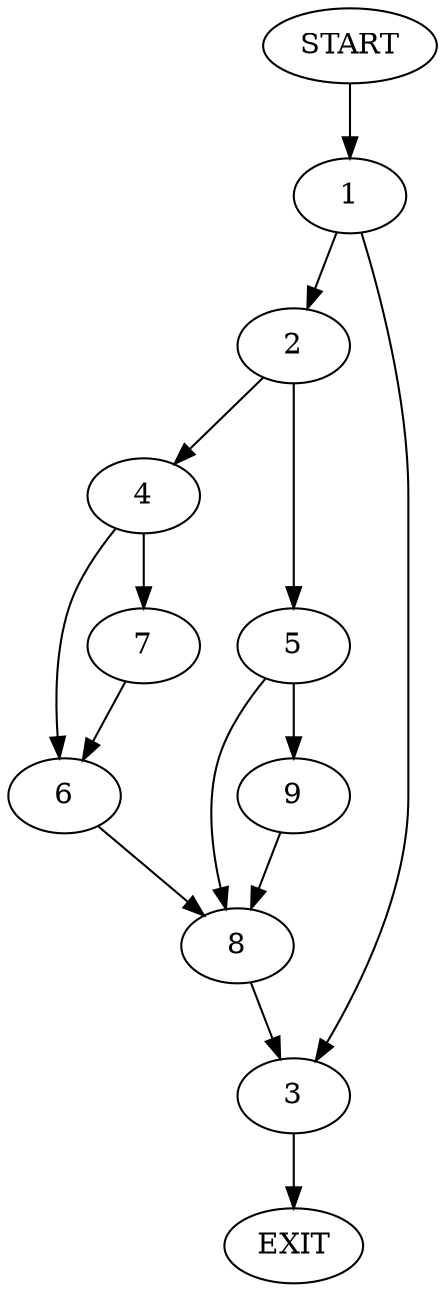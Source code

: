 digraph {
0 [label="START"]
10 [label="EXIT"]
0 -> 1
1 -> 2
1 -> 3
3 -> 10
2 -> 4
2 -> 5
4 -> 6
4 -> 7
5 -> 8
5 -> 9
7 -> 6
6 -> 8
8 -> 3
9 -> 8
}
